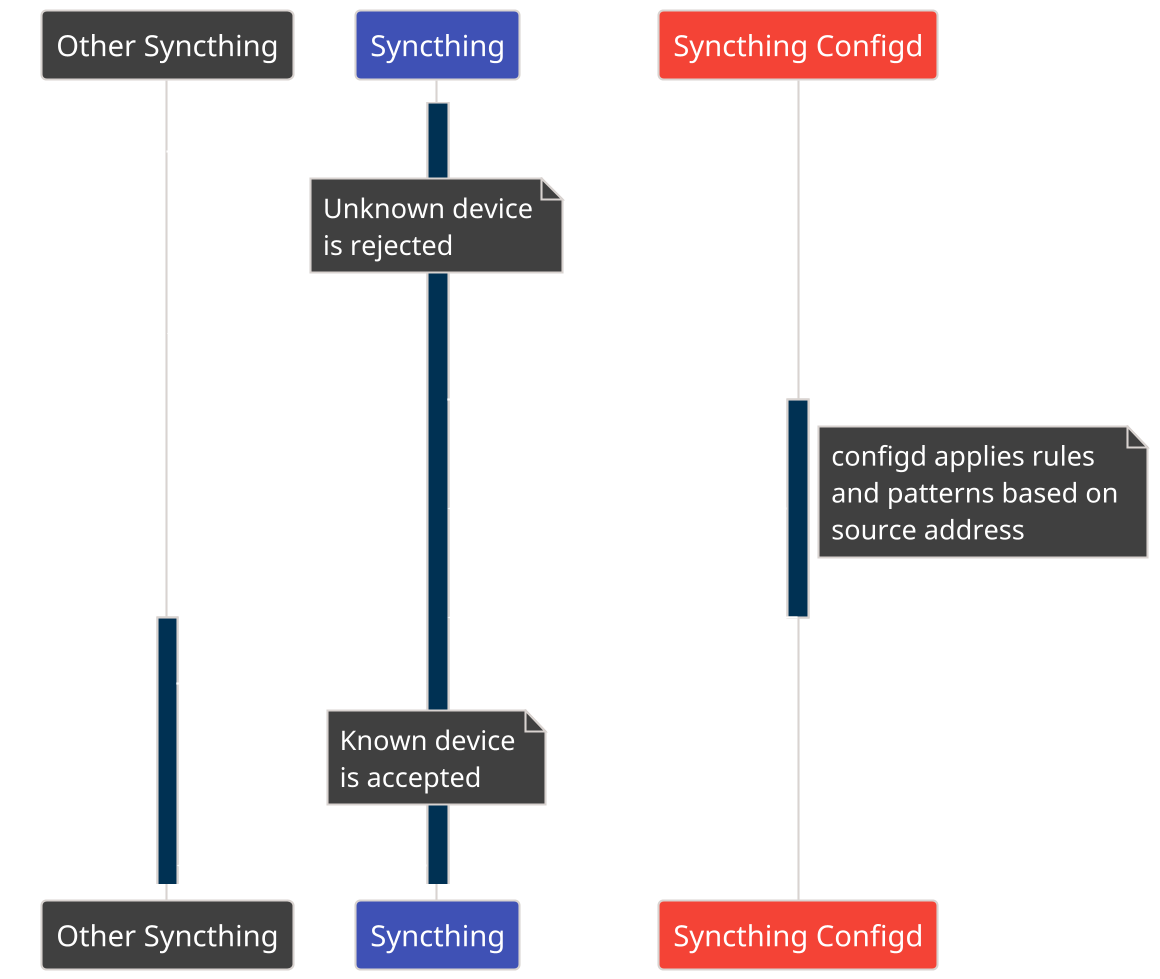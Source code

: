 @startuml configd-flow

!theme blueprint
skinparam BoxPadding 10
skinparam dpi 200
skinparam backgroundcolor transparent
skinparam participant {
     BackgroundColor #404040
     FontColor #ffffff
}
skinparam note {
        BackgroundColor #404040
        FontColor #ffffff
}
skinparam activity {
    ArrowColor #fffff
    ArrowFontColor #ffffff
    FontColor #ffffff
}

participant "Other Syncthing" as Client
participant Syncthing as Server #3f51b5
participant "Syncthing Configd" as configd #f44336

activate Server
Client -> Server : Connect
note over Server
    Unknown device
    is rejected
end note
return Rejected

Server -> configd : "Device Rejected" event
activate configd
configd -> Server : Add device
note right
    configd applies rules
    and patterns based on
    source address
end note
configd -> Server : Add folders
deactivate configd

activate Client
Client -> Server : Connect
note over Server
    Known device
    is accepted
end note
Server -> Client : Accepted

@enduml
